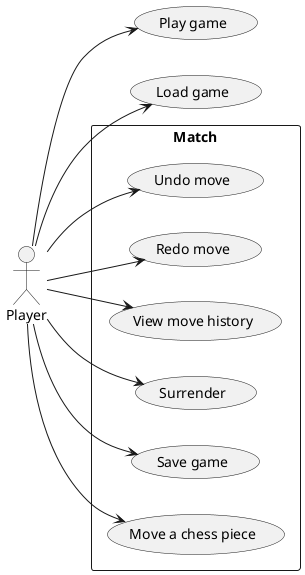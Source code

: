 @startuml "Use case"
left to right direction

actor Player


rectangle Match {
  
  usecase "Undo move" as undoMove
  usecase "Redo move" as redoMove
  usecase "View move history" as viewMoveHistory
  usecase "Surrender" as surrender
  usecase "Save game" as saveGame
  usecase "Move a chess piece" as moveAChess

  Player --> undoMove
  Player --> redoMove
  Player --> viewMoveHistory
  Player --> surrender
  Player --> saveGame
  Player --> moveAChess

}

usecase "Play game" as playGame
usecase "Load game" as loadGame

Player --> playGame
Player --> loadGame


@enduml
